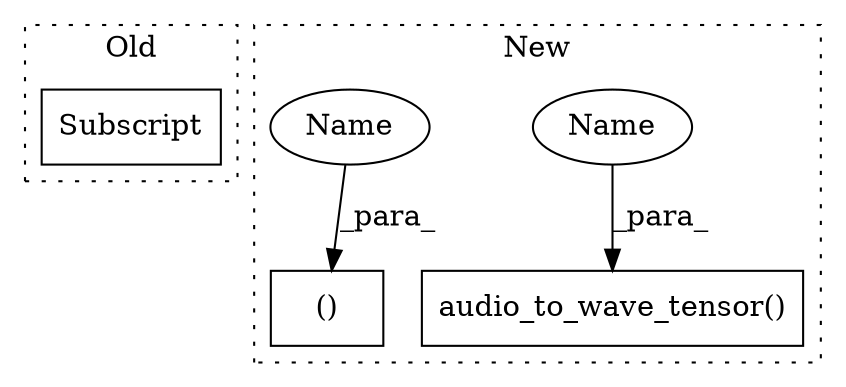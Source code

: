 digraph G {
subgraph cluster0 {
1 [label="Subscript" a="63" s="913,0" l="27,0" shape="box"];
label = "Old";
style="dotted";
}
subgraph cluster1 {
2 [label="audio_to_wave_tensor()" a="75" s="967,1000" l="29,30" shape="box"];
3 [label="()" a="54" s="797" l="4" shape="box"];
4 [label="Name" a="87" s="996" l="4" shape="ellipse"];
5 [label="Name" a="87" s="793" l="4" shape="ellipse"];
label = "New";
style="dotted";
}
4 -> 2 [label="_para_"];
5 -> 3 [label="_para_"];
}